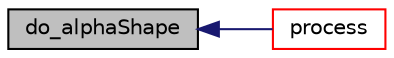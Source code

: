 digraph "do_alphaShape"
{
  edge [fontname="Helvetica",fontsize="10",labelfontname="Helvetica",labelfontsize="10"];
  node [fontname="Helvetica",fontsize="10",shape=record];
  rankdir="LR";
  Node32 [label="do_alphaShape",height=0.2,width=0.4,color="black", fillcolor="grey75", style="filled", fontcolor="black"];
  Node32 -> Node33 [dir="back",color="midnightblue",fontsize="10",style="solid",fontname="Helvetica"];
  Node33 [label="process",height=0.2,width=0.4,color="red", fillcolor="white", style="filled",URL="$alphaShape_8c.html#a8ec83502f132f54704db628d7ac7bd03"];
}
